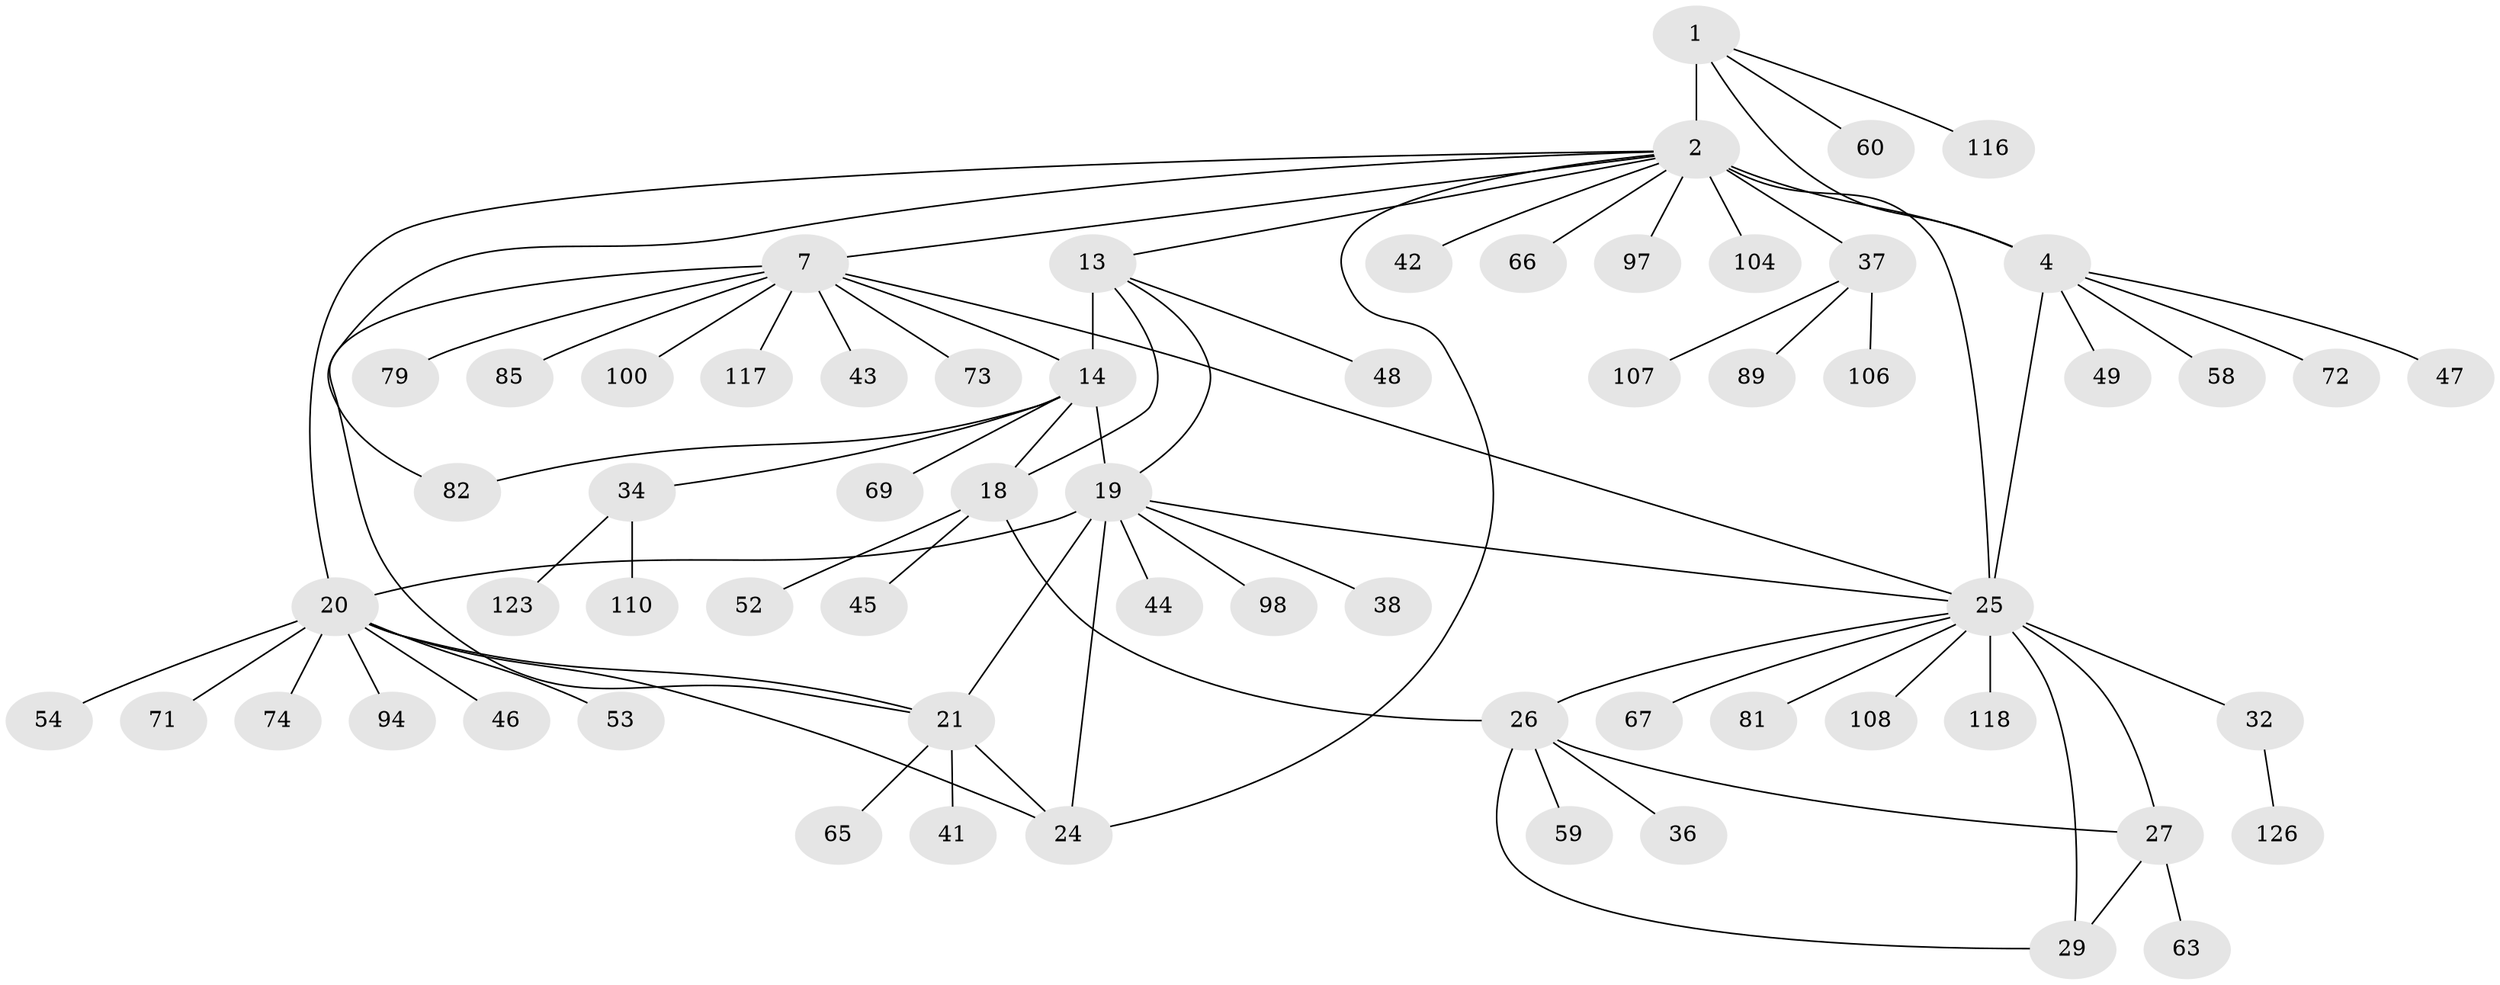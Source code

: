 // original degree distribution, {7: 0.03968253968253968, 8: 0.047619047619047616, 6: 0.05555555555555555, 11: 0.023809523809523808, 14: 0.007936507936507936, 9: 0.015873015873015872, 10: 0.03968253968253968, 13: 0.007936507936507936, 2: 0.12698412698412698, 1: 0.6111111111111112, 3: 0.015873015873015872, 4: 0.007936507936507936}
// Generated by graph-tools (version 1.1) at 2025/19/03/04/25 18:19:50]
// undirected, 63 vertices, 80 edges
graph export_dot {
graph [start="1"]
  node [color=gray90,style=filled];
  1;
  2 [super="+3"];
  4 [super="+57"];
  7 [super="+51+8+11+9"];
  13 [super="+115+93+16+61"];
  14 [super="+125+84+88+119+15"];
  18;
  19 [super="+23+33"];
  20 [super="+50"];
  21 [super="+22"];
  24 [super="+87"];
  25 [super="+30"];
  26;
  27 [super="+62+70+80+64+28"];
  29 [super="+56"];
  32;
  34;
  36;
  37;
  38;
  41;
  42;
  43 [super="+91"];
  44;
  45 [super="+68"];
  46 [super="+83"];
  47;
  48;
  49;
  52;
  53;
  54 [super="+55"];
  58;
  59;
  60;
  63;
  65;
  66;
  67 [super="+90"];
  69;
  71;
  72 [super="+111+92"];
  73;
  74;
  79;
  81 [super="+95"];
  82 [super="+112"];
  85;
  89;
  94;
  97;
  98;
  100;
  104;
  106;
  107;
  108;
  110;
  116;
  117;
  118;
  123;
  126;
  1 -- 2 [weight=4];
  1 -- 4;
  1 -- 60;
  1 -- 116;
  2 -- 4 [weight=4];
  2 -- 13;
  2 -- 37;
  2 -- 104;
  2 -- 97;
  2 -- 66;
  2 -- 42;
  2 -- 82;
  2 -- 20;
  2 -- 24;
  2 -- 25;
  2 -- 7;
  4 -- 47;
  4 -- 49;
  4 -- 58;
  4 -- 72;
  4 -- 25;
  7 -- 43;
  7 -- 14;
  7 -- 100;
  7 -- 73;
  7 -- 79;
  7 -- 85;
  7 -- 117;
  7 -- 25;
  7 -- 21;
  13 -- 14 [weight=6];
  13 -- 18 [weight=2];
  13 -- 48;
  13 -- 19;
  14 -- 18 [weight=3];
  14 -- 69;
  14 -- 19 [weight=2];
  14 -- 34;
  14 -- 82;
  18 -- 26;
  18 -- 45;
  18 -- 52;
  19 -- 20 [weight=2];
  19 -- 21 [weight=4];
  19 -- 24 [weight=2];
  19 -- 98;
  19 -- 38;
  19 -- 44;
  19 -- 25;
  20 -- 21 [weight=2];
  20 -- 24;
  20 -- 46;
  20 -- 53;
  20 -- 54;
  20 -- 71;
  20 -- 74;
  20 -- 94;
  21 -- 24 [weight=2];
  21 -- 65;
  21 -- 41;
  25 -- 26 [weight=2];
  25 -- 27 [weight=4];
  25 -- 29 [weight=2];
  25 -- 32;
  25 -- 81;
  25 -- 108;
  25 -- 118;
  25 -- 67;
  26 -- 27 [weight=2];
  26 -- 29;
  26 -- 36;
  26 -- 59;
  27 -- 29 [weight=2];
  27 -- 63;
  32 -- 126;
  34 -- 110;
  34 -- 123;
  37 -- 89;
  37 -- 106;
  37 -- 107;
}
